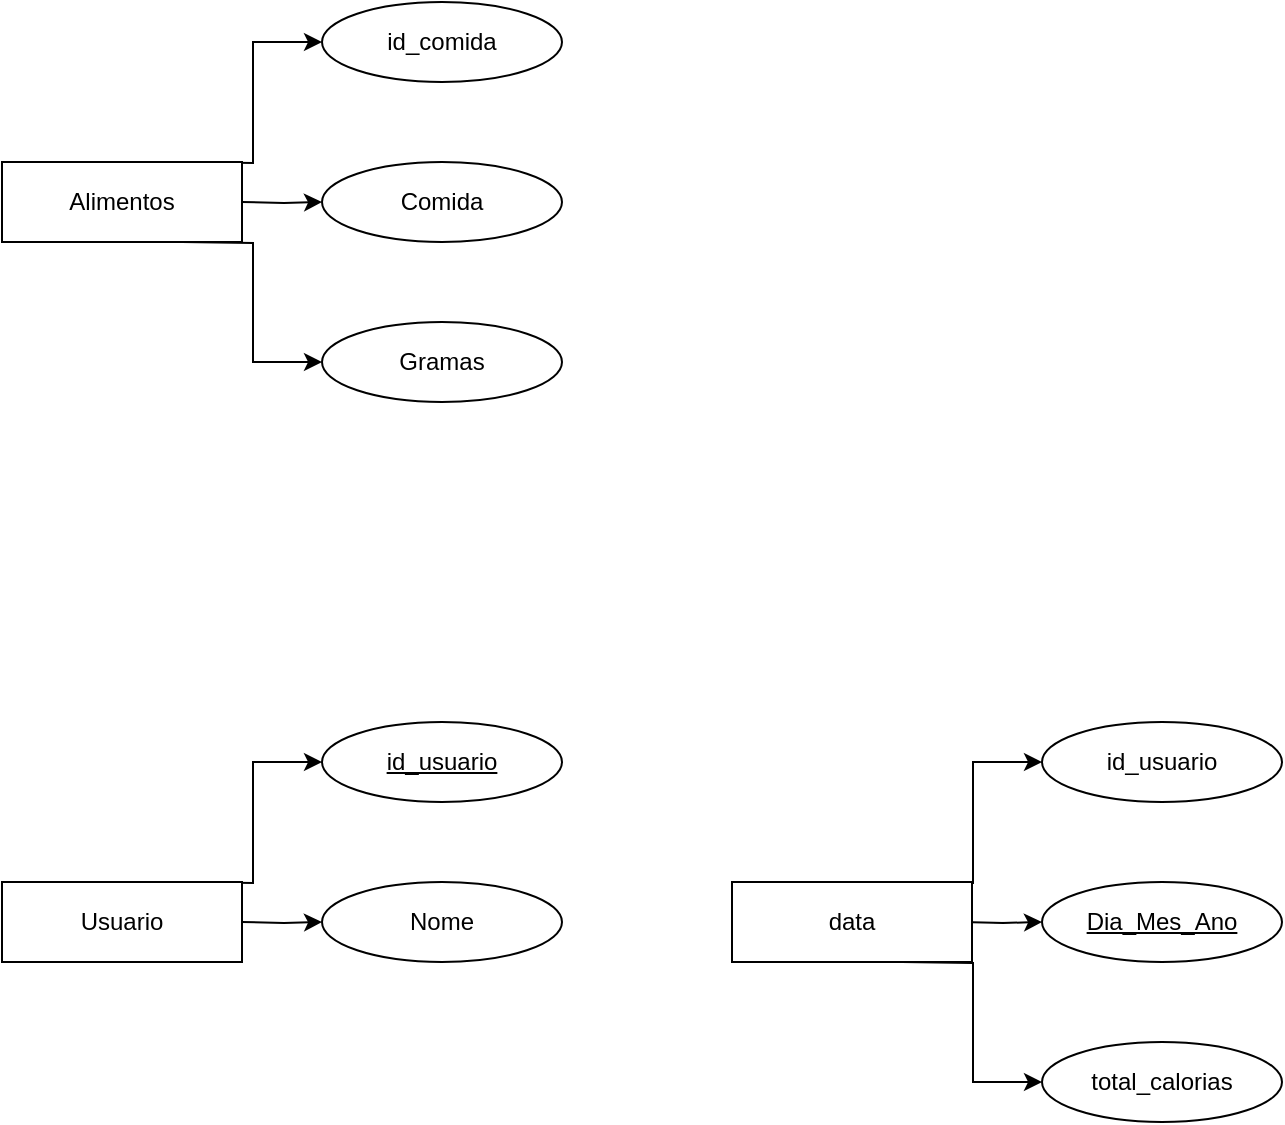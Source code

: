 <mxfile version="15.1.3" type="device" pages="2"><diagram id="PWeCyZpY2ihINVN7u3GQ" name="Page-1"><mxGraphModel dx="1422" dy="822" grid="1" gridSize="10" guides="1" tooltips="1" connect="1" arrows="1" fold="1" page="1" pageScale="1" pageWidth="850" pageHeight="1100" math="0" shadow="0"><root><mxCell id="0"/><mxCell id="1" parent="0"/><mxCell id="46LEM0JTnwnaw6N4v9vy-4" style="edgeStyle=orthogonalEdgeStyle;rounded=0;orthogonalLoop=1;jettySize=auto;html=1;exitX=1;exitY=0.5;exitDx=0;exitDy=0;entryX=0;entryY=0.5;entryDx=0;entryDy=0;" edge="1" parent="1" target="b40gj8-L2qnp9VPfhcE5-11"><mxGeometry relative="1" as="geometry"><mxPoint x="120" y="540" as="sourcePoint"/></mxGeometry></mxCell><mxCell id="46LEM0JTnwnaw6N4v9vy-5" style="edgeStyle=orthogonalEdgeStyle;rounded=0;orthogonalLoop=1;jettySize=auto;html=1;exitX=0.75;exitY=0;exitDx=0;exitDy=0;entryX=0;entryY=0.5;entryDx=0;entryDy=0;" edge="1" parent="1" target="b40gj8-L2qnp9VPfhcE5-17"><mxGeometry relative="1" as="geometry"><mxPoint x="90" y="520" as="sourcePoint"/></mxGeometry></mxCell><mxCell id="46LEM0JTnwnaw6N4v9vy-6" style="edgeStyle=orthogonalEdgeStyle;rounded=0;orthogonalLoop=1;jettySize=auto;html=1;exitX=1;exitY=0.5;exitDx=0;exitDy=0;entryX=0;entryY=0.5;entryDx=0;entryDy=0;" edge="1" parent="1"><mxGeometry relative="1" as="geometry"><mxPoint x="480" y="540" as="sourcePoint"/><mxPoint x="520" y="540" as="targetPoint"/></mxGeometry></mxCell><mxCell id="yyBkWE6-kaMwwFRXzJVx-4" style="edgeStyle=orthogonalEdgeStyle;rounded=0;orthogonalLoop=1;jettySize=auto;html=1;exitX=0.75;exitY=1;exitDx=0;exitDy=0;entryX=0;entryY=0.5;entryDx=0;entryDy=0;" edge="1" parent="1" target="yyBkWE6-kaMwwFRXzJVx-3"><mxGeometry relative="1" as="geometry"><mxPoint x="450" y="560" as="sourcePoint"/></mxGeometry></mxCell><mxCell id="yyBkWE6-kaMwwFRXzJVx-5" style="edgeStyle=orthogonalEdgeStyle;rounded=0;orthogonalLoop=1;jettySize=auto;html=1;exitX=0.75;exitY=0;exitDx=0;exitDy=0;entryX=0;entryY=0.5;entryDx=0;entryDy=0;" edge="1" parent="1" target="yyBkWE6-kaMwwFRXzJVx-2"><mxGeometry relative="1" as="geometry"><mxPoint x="450" y="520" as="sourcePoint"/></mxGeometry></mxCell><mxCell id="46LEM0JTnwnaw6N4v9vy-8" style="edgeStyle=orthogonalEdgeStyle;rounded=0;orthogonalLoop=1;jettySize=auto;html=1;exitX=1;exitY=0.5;exitDx=0;exitDy=0;entryX=0;entryY=0.5;entryDx=0;entryDy=0;" edge="1" parent="1" target="b40gj8-L2qnp9VPfhcE5-12"><mxGeometry relative="1" as="geometry"><mxPoint x="120" y="180" as="sourcePoint"/></mxGeometry></mxCell><mxCell id="46LEM0JTnwnaw6N4v9vy-9" style="edgeStyle=orthogonalEdgeStyle;rounded=0;orthogonalLoop=1;jettySize=auto;html=1;exitX=0.75;exitY=0;exitDx=0;exitDy=0;entryX=0;entryY=0.5;entryDx=0;entryDy=0;" edge="1" parent="1" target="b40gj8-L2qnp9VPfhcE5-16"><mxGeometry relative="1" as="geometry"><mxPoint x="90" y="160" as="sourcePoint"/></mxGeometry></mxCell><mxCell id="46LEM0JTnwnaw6N4v9vy-10" style="edgeStyle=orthogonalEdgeStyle;rounded=0;orthogonalLoop=1;jettySize=auto;html=1;exitX=0.75;exitY=1;exitDx=0;exitDy=0;entryX=0;entryY=0.5;entryDx=0;entryDy=0;" edge="1" parent="1" target="b40gj8-L2qnp9VPfhcE5-13"><mxGeometry relative="1" as="geometry"><mxPoint x="90" y="200" as="sourcePoint"/></mxGeometry></mxCell><mxCell id="b40gj8-L2qnp9VPfhcE5-11" value="Nome" style="ellipse;whiteSpace=wrap;html=1;align=center;" vertex="1" parent="1"><mxGeometry x="160" y="520" width="120" height="40" as="geometry"/></mxCell><mxCell id="b40gj8-L2qnp9VPfhcE5-12" value="Comida" style="ellipse;whiteSpace=wrap;html=1;align=center;" vertex="1" parent="1"><mxGeometry x="160" y="160" width="120" height="40" as="geometry"/></mxCell><mxCell id="b40gj8-L2qnp9VPfhcE5-13" value="Gramas" style="ellipse;whiteSpace=wrap;html=1;align=center;" vertex="1" parent="1"><mxGeometry x="160" y="240" width="120" height="40" as="geometry"/></mxCell><mxCell id="b40gj8-L2qnp9VPfhcE5-16" value="id_comida" style="ellipse;whiteSpace=wrap;html=1;align=center;" vertex="1" parent="1"><mxGeometry x="160" y="80" width="120" height="40" as="geometry"/></mxCell><mxCell id="b40gj8-L2qnp9VPfhcE5-17" value="id_usuario&lt;br&gt;" style="ellipse;whiteSpace=wrap;html=1;align=center;fontStyle=4;" vertex="1" parent="1"><mxGeometry x="160" y="440" width="120" height="40" as="geometry"/></mxCell><mxCell id="_et55gt5Cw2U3aJCplxJ-2" value="Dia_Mes_Ano" style="ellipse;whiteSpace=wrap;html=1;align=center;fontStyle=4;" vertex="1" parent="1"><mxGeometry x="520" y="520" width="120" height="40" as="geometry"/></mxCell><mxCell id="yyBkWE6-kaMwwFRXzJVx-2" value="id_usuario" style="ellipse;whiteSpace=wrap;html=1;align=center;" vertex="1" parent="1"><mxGeometry x="520" y="440" width="120" height="40" as="geometry"/></mxCell><mxCell id="yyBkWE6-kaMwwFRXzJVx-3" value="total_calorias" style="ellipse;whiteSpace=wrap;html=1;align=center;" vertex="1" parent="1"><mxGeometry x="520" y="600" width="120" height="40" as="geometry"/></mxCell><mxCell id="HypP3MqzbaPtCXSS53v7-1" value="Usuario" style="whiteSpace=wrap;html=1;align=center;" vertex="1" parent="1"><mxGeometry y="520" width="120" height="40" as="geometry"/></mxCell><mxCell id="HypP3MqzbaPtCXSS53v7-2" value="data" style="whiteSpace=wrap;html=1;align=center;" vertex="1" parent="1"><mxGeometry x="365" y="520" width="120" height="40" as="geometry"/></mxCell><mxCell id="HypP3MqzbaPtCXSS53v7-3" value="Alimentos&lt;br&gt;" style="whiteSpace=wrap;html=1;align=center;" vertex="1" parent="1"><mxGeometry y="160" width="120" height="40" as="geometry"/></mxCell></root></mxGraphModel></diagram><diagram id="Ysmimv1iyj3RPwOpBMoS" name="Page-2"><mxGraphModel dx="1422" dy="822" grid="1" gridSize="10" guides="1" tooltips="1" connect="1" arrows="1" fold="1" page="1" pageScale="1" pageWidth="850" pageHeight="1100" math="0" shadow="0"><root><mxCell id="bmRQiZLJ-EJA_0mN1SdH-0"/><mxCell id="bmRQiZLJ-EJA_0mN1SdH-1" parent="bmRQiZLJ-EJA_0mN1SdH-0"/><mxCell id="gAmN8zf-klbWK2DB4wlw-0" value="usuario" style="shape=table;startSize=30;container=1;collapsible=1;childLayout=tableLayout;fixedRows=1;rowLines=0;fontStyle=1;align=center;resizeLast=1;" vertex="1" parent="bmRQiZLJ-EJA_0mN1SdH-1"><mxGeometry x="40" y="40" width="180" height="90" as="geometry"/></mxCell><mxCell id="gAmN8zf-klbWK2DB4wlw-1" value="" style="shape=partialRectangle;collapsible=0;dropTarget=0;pointerEvents=0;fillColor=none;top=0;left=0;bottom=1;right=0;points=[[0,0.5],[1,0.5]];portConstraint=eastwest;" vertex="1" parent="gAmN8zf-klbWK2DB4wlw-0"><mxGeometry y="30" width="180" height="30" as="geometry"/></mxCell><mxCell id="gAmN8zf-klbWK2DB4wlw-2" value="PK" style="shape=partialRectangle;connectable=0;fillColor=none;top=0;left=0;bottom=0;right=0;fontStyle=1;overflow=hidden;" vertex="1" parent="gAmN8zf-klbWK2DB4wlw-1"><mxGeometry width="30" height="30" as="geometry"/></mxCell><mxCell id="gAmN8zf-klbWK2DB4wlw-3" value="id_usuario" style="shape=partialRectangle;connectable=0;fillColor=none;top=0;left=0;bottom=0;right=0;align=left;spacingLeft=6;fontStyle=5;overflow=hidden;" vertex="1" parent="gAmN8zf-klbWK2DB4wlw-1"><mxGeometry x="30" width="150" height="30" as="geometry"/></mxCell><mxCell id="gAmN8zf-klbWK2DB4wlw-4" value="" style="shape=partialRectangle;collapsible=0;dropTarget=0;pointerEvents=0;fillColor=none;top=0;left=0;bottom=0;right=0;points=[[0,0.5],[1,0.5]];portConstraint=eastwest;" vertex="1" parent="gAmN8zf-klbWK2DB4wlw-0"><mxGeometry y="60" width="180" height="30" as="geometry"/></mxCell><mxCell id="gAmN8zf-klbWK2DB4wlw-5" value="" style="shape=partialRectangle;connectable=0;fillColor=none;top=0;left=0;bottom=0;right=0;editable=1;overflow=hidden;" vertex="1" parent="gAmN8zf-klbWK2DB4wlw-4"><mxGeometry width="30" height="30" as="geometry"/></mxCell><mxCell id="gAmN8zf-klbWK2DB4wlw-6" value="nome" style="shape=partialRectangle;connectable=0;fillColor=none;top=0;left=0;bottom=0;right=0;align=left;spacingLeft=6;overflow=hidden;" vertex="1" parent="gAmN8zf-klbWK2DB4wlw-4"><mxGeometry x="30" width="150" height="30" as="geometry"/></mxCell><mxCell id="gAmN8zf-klbWK2DB4wlw-27" value="alimentos" style="shape=table;startSize=30;container=1;collapsible=1;childLayout=tableLayout;fixedRows=1;rowLines=0;fontStyle=1;align=center;resizeLast=1;" vertex="1" parent="bmRQiZLJ-EJA_0mN1SdH-1"><mxGeometry x="520" y="40" width="180" height="130" as="geometry"/></mxCell><mxCell id="gAmN8zf-klbWK2DB4wlw-28" value="" style="shape=partialRectangle;collapsible=0;dropTarget=0;pointerEvents=0;fillColor=none;top=0;left=0;bottom=1;right=0;points=[[0,0.5],[1,0.5]];portConstraint=eastwest;" vertex="1" parent="gAmN8zf-klbWK2DB4wlw-27"><mxGeometry y="30" width="180" height="30" as="geometry"/></mxCell><mxCell id="gAmN8zf-klbWK2DB4wlw-29" value="PK" style="shape=partialRectangle;connectable=0;fillColor=none;top=0;left=0;bottom=0;right=0;fontStyle=1;overflow=hidden;" vertex="1" parent="gAmN8zf-klbWK2DB4wlw-28"><mxGeometry width="30" height="30" as="geometry"/></mxCell><mxCell id="gAmN8zf-klbWK2DB4wlw-30" value="id_comida" style="shape=partialRectangle;connectable=0;fillColor=none;top=0;left=0;bottom=0;right=0;align=left;spacingLeft=6;fontStyle=5;overflow=hidden;" vertex="1" parent="gAmN8zf-klbWK2DB4wlw-28"><mxGeometry x="30" width="150" height="30" as="geometry"/></mxCell><mxCell id="gAmN8zf-klbWK2DB4wlw-31" value="" style="shape=partialRectangle;collapsible=0;dropTarget=0;pointerEvents=0;fillColor=none;top=0;left=0;bottom=0;right=0;points=[[0,0.5],[1,0.5]];portConstraint=eastwest;" vertex="1" parent="gAmN8zf-klbWK2DB4wlw-27"><mxGeometry y="60" width="180" height="30" as="geometry"/></mxCell><mxCell id="gAmN8zf-klbWK2DB4wlw-32" value="" style="shape=partialRectangle;connectable=0;fillColor=none;top=0;left=0;bottom=0;right=0;editable=1;overflow=hidden;" vertex="1" parent="gAmN8zf-klbWK2DB4wlw-31"><mxGeometry width="30" height="30" as="geometry"/></mxCell><mxCell id="gAmN8zf-klbWK2DB4wlw-33" value="comida" style="shape=partialRectangle;connectable=0;fillColor=none;top=0;left=0;bottom=0;right=0;align=left;spacingLeft=6;overflow=hidden;" vertex="1" parent="gAmN8zf-klbWK2DB4wlw-31"><mxGeometry x="30" width="150" height="30" as="geometry"/></mxCell><mxCell id="gAmN8zf-klbWK2DB4wlw-34" value="" style="shape=partialRectangle;collapsible=0;dropTarget=0;pointerEvents=0;fillColor=none;top=0;left=0;bottom=0;right=0;points=[[0,0.5],[1,0.5]];portConstraint=eastwest;" vertex="1" parent="gAmN8zf-klbWK2DB4wlw-27"><mxGeometry y="90" width="180" height="30" as="geometry"/></mxCell><mxCell id="gAmN8zf-klbWK2DB4wlw-35" value="" style="shape=partialRectangle;connectable=0;fillColor=none;top=0;left=0;bottom=0;right=0;editable=1;overflow=hidden;" vertex="1" parent="gAmN8zf-klbWK2DB4wlw-34"><mxGeometry width="30" height="30" as="geometry"/></mxCell><mxCell id="gAmN8zf-klbWK2DB4wlw-36" value="gramas" style="shape=partialRectangle;connectable=0;fillColor=none;top=0;left=0;bottom=0;right=0;align=left;spacingLeft=6;overflow=hidden;" vertex="1" parent="gAmN8zf-klbWK2DB4wlw-34"><mxGeometry x="30" width="150" height="30" as="geometry"/></mxCell><mxCell id="96pwCOOToN7iucrhRlRb-31" value="data" style="shape=table;startSize=30;container=1;collapsible=1;childLayout=tableLayout;fixedRows=1;rowLines=0;fontStyle=1;align=center;resizeLast=1;" vertex="1" parent="bmRQiZLJ-EJA_0mN1SdH-1"><mxGeometry x="280" y="40" width="180" height="130" as="geometry"/></mxCell><mxCell id="96pwCOOToN7iucrhRlRb-32" value="" style="shape=partialRectangle;collapsible=0;dropTarget=0;pointerEvents=0;fillColor=none;top=0;left=0;bottom=1;right=0;points=[[0,0.5],[1,0.5]];portConstraint=eastwest;" vertex="1" parent="96pwCOOToN7iucrhRlRb-31"><mxGeometry y="30" width="180" height="30" as="geometry"/></mxCell><mxCell id="96pwCOOToN7iucrhRlRb-33" value="PK" style="shape=partialRectangle;connectable=0;fillColor=none;top=0;left=0;bottom=0;right=0;fontStyle=1;overflow=hidden;" vertex="1" parent="96pwCOOToN7iucrhRlRb-32"><mxGeometry width="30" height="30" as="geometry"/></mxCell><mxCell id="96pwCOOToN7iucrhRlRb-34" value="dia_mes_ano" style="shape=partialRectangle;connectable=0;fillColor=none;top=0;left=0;bottom=0;right=0;align=left;spacingLeft=6;fontStyle=5;overflow=hidden;" vertex="1" parent="96pwCOOToN7iucrhRlRb-32"><mxGeometry x="30" width="150" height="30" as="geometry"/></mxCell><mxCell id="96pwCOOToN7iucrhRlRb-35" value="" style="shape=partialRectangle;collapsible=0;dropTarget=0;pointerEvents=0;fillColor=none;top=0;left=0;bottom=0;right=0;points=[[0,0.5],[1,0.5]];portConstraint=eastwest;" vertex="1" parent="96pwCOOToN7iucrhRlRb-31"><mxGeometry y="60" width="180" height="30" as="geometry"/></mxCell><mxCell id="96pwCOOToN7iucrhRlRb-36" value="" style="shape=partialRectangle;connectable=0;fillColor=none;top=0;left=0;bottom=0;right=0;editable=1;overflow=hidden;" vertex="1" parent="96pwCOOToN7iucrhRlRb-35"><mxGeometry width="30" height="30" as="geometry"/></mxCell><mxCell id="96pwCOOToN7iucrhRlRb-37" value="id_usuario" style="shape=partialRectangle;connectable=0;fillColor=none;top=0;left=0;bottom=0;right=0;align=left;spacingLeft=6;overflow=hidden;" vertex="1" parent="96pwCOOToN7iucrhRlRb-35"><mxGeometry x="30" width="150" height="30" as="geometry"/></mxCell><mxCell id="96pwCOOToN7iucrhRlRb-38" value="" style="shape=partialRectangle;collapsible=0;dropTarget=0;pointerEvents=0;fillColor=none;top=0;left=0;bottom=0;right=0;points=[[0,0.5],[1,0.5]];portConstraint=eastwest;" vertex="1" parent="96pwCOOToN7iucrhRlRb-31"><mxGeometry y="90" width="180" height="30" as="geometry"/></mxCell><mxCell id="96pwCOOToN7iucrhRlRb-39" value="" style="shape=partialRectangle;connectable=0;fillColor=none;top=0;left=0;bottom=0;right=0;editable=1;overflow=hidden;" vertex="1" parent="96pwCOOToN7iucrhRlRb-38"><mxGeometry width="30" height="30" as="geometry"/></mxCell><mxCell id="96pwCOOToN7iucrhRlRb-40" value="total_calorias" style="shape=partialRectangle;connectable=0;fillColor=none;top=0;left=0;bottom=0;right=0;align=left;spacingLeft=6;overflow=hidden;" vertex="1" parent="96pwCOOToN7iucrhRlRb-38"><mxGeometry x="30" width="150" height="30" as="geometry"/></mxCell><mxCell id="96pwCOOToN7iucrhRlRb-47" style="edgeStyle=orthogonalEdgeStyle;rounded=0;orthogonalLoop=1;jettySize=auto;html=1;exitX=1;exitY=0.5;exitDx=0;exitDy=0;entryX=0;entryY=0.5;entryDx=0;entryDy=0;" edge="1" parent="bmRQiZLJ-EJA_0mN1SdH-1" source="gAmN8zf-klbWK2DB4wlw-1" target="96pwCOOToN7iucrhRlRb-35"><mxGeometry relative="1" as="geometry"/></mxCell></root></mxGraphModel></diagram></mxfile>